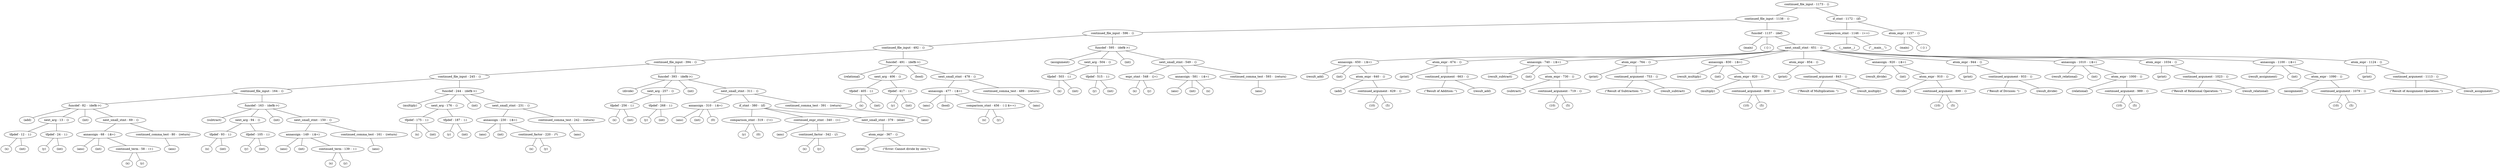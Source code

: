 Graph {
node1 [label="continued_file_input - 1173 -  ()"];
node2 [label="continued_file_input - 1138 -  ()"];
node3 [label="continued_file_input - 596 -  ()"];
node4 [label="continued_file_input - 492 -  ()"];
node5 [label="continued_file_input - 394 -  ()"];
node6 [label="continued_file_input - 245 -  ()"];
node7 [label="continued_file_input - 164 -  ()"];
node8 [label="funcdef - 82 -  (def$->)"];
node9 [label=" (add)"];
node10 [label="next_arg - 13 -  ()"];
node11 [label="tfpdef - 12 -  (:)"];
node12 [label=" (x)"];
node13 [label=" (int)"];
node14 [label="tfpdef - 24 -  (:)"];
node15 [label=" (y)"];
node16 [label=" (int)"];
node17 [label=" (int)"];
node18 [label="next_small_stmt - 69 -  ()"];
node19 [label="annassign - 68 -  (:$=)"];
node20 [label=" (ans)"];
node21 [label=" (int)"];
node22 [label="continued_term - 58 -  (+)"];
node23 [label=" (x)"];
node24 [label=" (y)"];
node25 [label="continued_comma_test - 80 -  (return)"];
node26 [label=" (ans)"];
node27 [label="funcdef - 163 -  (def$->)"];
node28 [label=" (subtract)"];
node29 [label="next_arg - 94 -  ()"];
node30 [label="tfpdef - 93 -  (:)"];
node31 [label=" (x)"];
node32 [label=" (int)"];
node33 [label="tfpdef - 105 -  (:)"];
node34 [label=" (y)"];
node35 [label=" (int)"];
node36 [label=" (int)"];
node37 [label="next_small_stmt - 150 -  ()"];
node38 [label="annassign - 149 -  (:$=)"];
node39 [label=" (ans)"];
node40 [label=" (int)"];
node41 [label="continued_term - 139 -  (-)"];
node42 [label=" (x)"];
node43 [label=" (y)"];
node44 [label="continued_comma_test - 161 -  (return)"];
node45 [label=" (ans)"];
node46 [label="funcdef - 244 -  (def$->)"];
node47 [label=" (multiply)"];
node48 [label="next_arg - 176 -  ()"];
node49 [label="tfpdef - 175 -  (:)"];
node50 [label=" (x)"];
node51 [label=" (int)"];
node52 [label="tfpdef - 187 -  (:)"];
node53 [label=" (y)"];
node54 [label=" (int)"];
node55 [label=" (int)"];
node56 [label="next_small_stmt - 231 -  ()"];
node57 [label="annassign - 230 -  (:$=)"];
node58 [label=" (ans)"];
node59 [label=" (int)"];
node60 [label="continued_factor - 220 -  (*)"];
node61 [label=" (x)"];
node62 [label=" (y)"];
node63 [label="continued_comma_test - 242 -  (return)"];
node64 [label=" (ans)"];
node65 [label="funcdef - 393 -  (def$->)"];
node66 [label=" (divide)"];
node67 [label="next_arg - 257 -  ()"];
node68 [label="tfpdef - 256 -  (:)"];
node69 [label=" (x)"];
node70 [label=" (int)"];
node71 [label="tfpdef - 268 -  (:)"];
node72 [label=" (y)"];
node73 [label=" (int)"];
node74 [label=" (int)"];
node75 [label="next_small_stmt - 311 -  ()"];
node76 [label="annassign - 310 -  (:$=)"];
node77 [label=" (ans)"];
node78 [label=" (int)"];
node79 [label=" (0)"];
node80 [label="if_stmt - 380 -  (if)"];
node81 [label="comparison_stmt - 319 -  (!=)"];
node82 [label=" (y)"];
node83 [label=" (0)"];
node84 [label="continued_expr_stmt - 340 -  (=)"];
node85 [label=" (ans)"];
node86 [label="continued_factor - 342 -  (/)"];
node87 [label=" (x)"];
node88 [label=" (y)"];
node89 [label="next_small_stmt - 379 -  (else)"];
node90 [label="atom_expr - 367 -  ()"];
node91 [label=" (print)"];
node92 [label=" (&quot;Error: Cannot divide by zero.&quot;)"];
node93 [label="continued_comma_test - 391 -  (return)"];
node94 [label=" (ans)"];
node95 [label="funcdef - 491 -  (def$->)"];
node96 [label=" (relational)"];
node97 [label="next_arg - 406 -  ()"];
node98 [label="tfpdef - 405 -  (:)"];
node99 [label=" (x)"];
node100 [label=" (int)"];
node101 [label="tfpdef - 417 -  (:)"];
node102 [label=" (y)"];
node103 [label=" (int)"];
node104 [label=" (bool)"];
node105 [label="next_small_stmt - 478 -  ()"];
node106 [label="annassign - 477 -  (:$=)"];
node107 [label=" (ans)"];
node108 [label=" (bool)"];
node109 [label="comparison_stmt - 456 -  ( () $==)"];
node110 [label=" (x)"];
node111 [label=" (y)"];
node112 [label="continued_comma_test - 489 -  (return)"];
node113 [label=" (ans)"];
node114 [label="funcdef - 595 -  (def$->)"];
node115 [label=" (assignment)"];
node116 [label="next_arg - 504 -  ()"];
node117 [label="tfpdef - 503 -  (:)"];
node118 [label=" (x)"];
node119 [label=" (int)"];
node120 [label="tfpdef - 515 -  (:)"];
node121 [label=" (y)"];
node122 [label=" (int)"];
node123 [label=" (int)"];
node124 [label="next_small_stmt - 549 -  ()"];
node125 [label="expr_stmt - 548 -  (|=)"];
node126 [label=" (x)"];
node127 [label=" (y)"];
node128 [label="annassign - 581 -  (:$=)"];
node129 [label=" (ans)"];
node130 [label=" (int)"];
node131 [label=" (x)"];
node132 [label="continued_comma_test - 593 -  (return)"];
node133 [label=" (ans)"];
node134 [label="funcdef - 1137 -  (def)"];
node135 [label=" (main)"];
node136 [label=" ( () )"];
node137 [label="next_small_stmt - 651 -  ()"];
node138 [label="annassign - 650 -  (:$=)"];
node139 [label=" (result_add)"];
node140 [label=" (int)"];
node141 [label="atom_expr - 640 -  ()"];
node142 [label=" (add)"];
node143 [label="continued_argument - 629 -  ()"];
node144 [label=" (10)"];
node145 [label=" (5)"];
node146 [label="atom_expr - 674 -  ()"];
node147 [label=" (print)"];
node148 [label="continued_argument - 663 -  ()"];
node149 [label=" (&quot;Result of Addition: &quot;)"];
node150 [label=" (result_add)"];
node151 [label="annassign - 740 -  (:$=)"];
node152 [label=" (result_subtract)"];
node153 [label=" (int)"];
node154 [label="atom_expr - 730 -  ()"];
node155 [label=" (subtract)"];
node156 [label="continued_argument - 719 -  ()"];
node157 [label=" (10)"];
node158 [label=" (5)"];
node159 [label="atom_expr - 764 -  ()"];
node160 [label=" (print)"];
node161 [label="continued_argument - 753 -  ()"];
node162 [label=" (&quot;Result of Subtraction: &quot;)"];
node163 [label=" (result_subtract)"];
node164 [label="annassign - 830 -  (:$=)"];
node165 [label=" (result_multiply)"];
node166 [label=" (int)"];
node167 [label="atom_expr - 820 -  ()"];
node168 [label=" (multiply)"];
node169 [label="continued_argument - 809 -  ()"];
node170 [label=" (10)"];
node171 [label=" (5)"];
node172 [label="atom_expr - 854 -  ()"];
node173 [label=" (print)"];
node174 [label="continued_argument - 843 -  ()"];
node175 [label=" (&quot;Result of Multiplication: &quot;)"];
node176 [label=" (result_multiply)"];
node177 [label="annassign - 920 -  (:$=)"];
node178 [label=" (result_divide)"];
node179 [label=" (int)"];
node180 [label="atom_expr - 910 -  ()"];
node181 [label=" (divide)"];
node182 [label="continued_argument - 899 -  ()"];
node183 [label=" (10)"];
node184 [label=" (5)"];
node185 [label="atom_expr - 944 -  ()"];
node186 [label=" (print)"];
node187 [label="continued_argument - 933 -  ()"];
node188 [label=" (&quot;Result of Division: &quot;)"];
node189 [label=" (result_divide)"];
node190 [label="annassign - 1010 -  (:$=)"];
node191 [label=" (result_relational)"];
node192 [label=" (int)"];
node193 [label="atom_expr - 1000 -  ()"];
node194 [label=" (relational)"];
node195 [label="continued_argument - 989 -  ()"];
node196 [label=" (10)"];
node197 [label=" (5)"];
node198 [label="atom_expr - 1034 -  ()"];
node199 [label=" (print)"];
node200 [label="continued_argument - 1023 -  ()"];
node201 [label=" (&quot;Result of Relational Operation: &quot;)"];
node202 [label=" (result_relational)"];
node203 [label="annassign - 1100 -  (:$=)"];
node204 [label=" (result_assignment)"];
node205 [label=" (int)"];
node206 [label="atom_expr - 1090 -  ()"];
node207 [label=" (assignment)"];
node208 [label="continued_argument - 1079 -  ()"];
node209 [label=" (10)"];
node210 [label=" (5)"];
node211 [label="atom_expr - 1124 -  ()"];
node212 [label=" (print)"];
node213 [label="continued_argument - 1113 -  ()"];
node214 [label=" (&quot;Result of Assignment Operation: &quot;)"];
node215 [label=" (result_assignment)"];
node216 [label="if_stmt - 1172 -  (if)"];
node217 [label="comparison_stmt - 1146 -  (==)"];
node218 [label=" (__name__)"];
node219 [label=" (&quot;__main__&quot;)"];
node220 [label="atom_expr - 1157 -  ()"];
node221 [label=" (main)"];
node222 [label=" ( () )"];

node1 -- node2;
node2 -- node3;
node3 -- node4;
node4 -- node5;
node5 -- node6;
node6 -- node7;
node7 -- node8;
node8 -- node9;
node8 -- node10;
node10 -- node11;
node11 -- node12;
node11 -- node13;
node10 -- node14;
node14 -- node15;
node14 -- node16;
node8 -- node17;
node8 -- node18;
node18 -- node19;
node19 -- node20;
node19 -- node21;
node19 -- node22;
node22 -- node23;
node22 -- node24;
node18 -- node25;
node25 -- node26;
node7 -- node27;
node27 -- node28;
node27 -- node29;
node29 -- node30;
node30 -- node31;
node30 -- node32;
node29 -- node33;
node33 -- node34;
node33 -- node35;
node27 -- node36;
node27 -- node37;
node37 -- node38;
node38 -- node39;
node38 -- node40;
node38 -- node41;
node41 -- node42;
node41 -- node43;
node37 -- node44;
node44 -- node45;
node6 -- node46;
node46 -- node47;
node46 -- node48;
node48 -- node49;
node49 -- node50;
node49 -- node51;
node48 -- node52;
node52 -- node53;
node52 -- node54;
node46 -- node55;
node46 -- node56;
node56 -- node57;
node57 -- node58;
node57 -- node59;
node57 -- node60;
node60 -- node61;
node60 -- node62;
node56 -- node63;
node63 -- node64;
node5 -- node65;
node65 -- node66;
node65 -- node67;
node67 -- node68;
node68 -- node69;
node68 -- node70;
node67 -- node71;
node71 -- node72;
node71 -- node73;
node65 -- node74;
node65 -- node75;
node75 -- node76;
node76 -- node77;
node76 -- node78;
node76 -- node79;
node75 -- node80;
node80 -- node81;
node81 -- node82;
node81 -- node83;
node80 -- node84;
node84 -- node85;
node84 -- node86;
node86 -- node87;
node86 -- node88;
node80 -- node89;
node89 -- node90;
node90 -- node91;
node90 -- node92;
node75 -- node93;
node93 -- node94;
node4 -- node95;
node95 -- node96;
node95 -- node97;
node97 -- node98;
node98 -- node99;
node98 -- node100;
node97 -- node101;
node101 -- node102;
node101 -- node103;
node95 -- node104;
node95 -- node105;
node105 -- node106;
node106 -- node107;
node106 -- node108;
node106 -- node109;
node109 -- node110;
node109 -- node111;
node105 -- node112;
node112 -- node113;
node3 -- node114;
node114 -- node115;
node114 -- node116;
node116 -- node117;
node117 -- node118;
node117 -- node119;
node116 -- node120;
node120 -- node121;
node120 -- node122;
node114 -- node123;
node114 -- node124;
node124 -- node125;
node125 -- node126;
node125 -- node127;
node124 -- node128;
node128 -- node129;
node128 -- node130;
node128 -- node131;
node124 -- node132;
node132 -- node133;
node2 -- node134;
node134 -- node135;
node134 -- node136;
node134 -- node137;
node137 -- node138;
node138 -- node139;
node138 -- node140;
node138 -- node141;
node141 -- node142;
node141 -- node143;
node143 -- node144;
node143 -- node145;
node137 -- node146;
node146 -- node147;
node146 -- node148;
node148 -- node149;
node148 -- node150;
node137 -- node151;
node151 -- node152;
node151 -- node153;
node151 -- node154;
node154 -- node155;
node154 -- node156;
node156 -- node157;
node156 -- node158;
node137 -- node159;
node159 -- node160;
node159 -- node161;
node161 -- node162;
node161 -- node163;
node137 -- node164;
node164 -- node165;
node164 -- node166;
node164 -- node167;
node167 -- node168;
node167 -- node169;
node169 -- node170;
node169 -- node171;
node137 -- node172;
node172 -- node173;
node172 -- node174;
node174 -- node175;
node174 -- node176;
node137 -- node177;
node177 -- node178;
node177 -- node179;
node177 -- node180;
node180 -- node181;
node180 -- node182;
node182 -- node183;
node182 -- node184;
node137 -- node185;
node185 -- node186;
node185 -- node187;
node187 -- node188;
node187 -- node189;
node137 -- node190;
node190 -- node191;
node190 -- node192;
node190 -- node193;
node193 -- node194;
node193 -- node195;
node195 -- node196;
node195 -- node197;
node137 -- node198;
node198 -- node199;
node198 -- node200;
node200 -- node201;
node200 -- node202;
node137 -- node203;
node203 -- node204;
node203 -- node205;
node203 -- node206;
node206 -- node207;
node206 -- node208;
node208 -- node209;
node208 -- node210;
node137 -- node211;
node211 -- node212;
node211 -- node213;
node213 -- node214;
node213 -- node215;
node1 -- node216;
node216 -- node217;
node217 -- node218;
node217 -- node219;
node216 -- node220;
node220 -- node221;
node220 -- node222;

}
